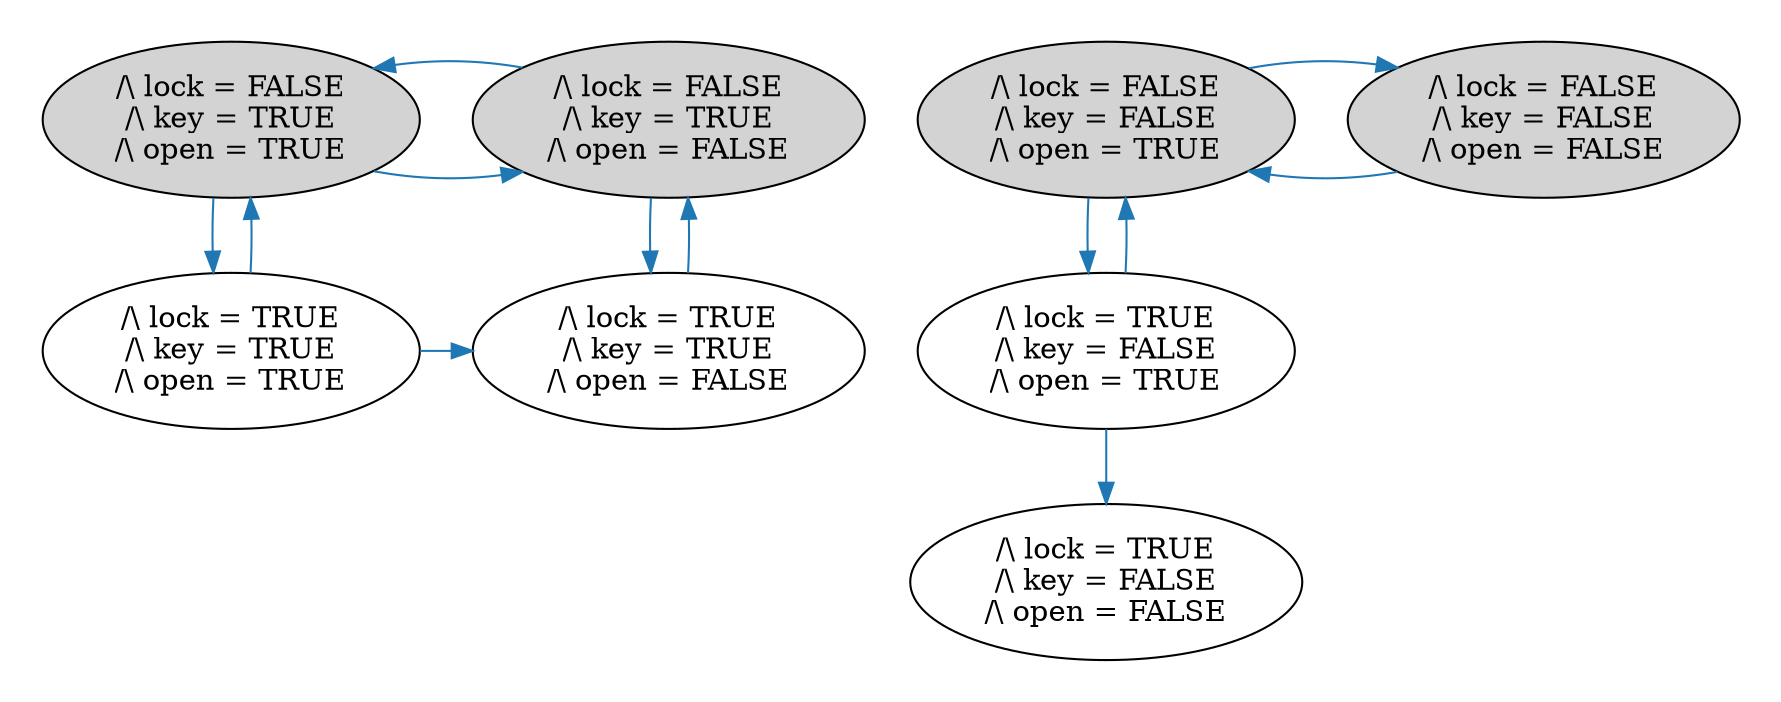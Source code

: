 strict digraph DiskGraph {
edge [colorscheme="paired12"]
nodesep=0.35;
subgraph cluster_graph {
color="white";
-4643901973214512148 [style = filled] [label="/\\ lock = FALSE
/\\ key = FALSE
/\\ open = FALSE"]
-7187128789291601308 [style = filled] [label="/\\ lock = FALSE
/\\ key = TRUE
/\\ open = FALSE"]
110670996476845769 [style = filled] [label="/\\ lock = FALSE
/\\ key = FALSE
/\\ open = TRUE"]
2469825393728329537 [style = filled] [label="/\\ lock = FALSE
/\\ key = TRUE
/\\ open = TRUE"]
2469825393728329537 -> -2468878316937380448 [label="" color="2" fontcolor="2"];
-2468878316937380448 [label="/\\ lock = TRUE
/\\ key = TRUE
/\\ open = TRUE"];
110670996476845769 -> -111618077555018712 [label="" color="2" fontcolor="2"];
-111618077555018712 [label="/\\ lock = TRUE
/\\ key = FALSE
/\\ open = TRUE"];
-4643901973214512148 -> 110670996476845769 [label="" color="2" fontcolor="2"];
-7187128789291601308 -> 7185613247799138437 [label="" color="2" fontcolor="2"];
7185613247799138437 [label="/\\ lock = TRUE
/\\ key = TRUE
/\\ open = FALSE"];
-2468878316937380448 -> 2469825393728329537 [label="" color="2" fontcolor="2"];
110670996476845769 -> -4643901973214512148 [label="" color="2" fontcolor="2"];
2469825393728329537 -> -2468878316937380448 [label="" color="2" fontcolor="2"];
-111618077555018712 -> 110670996476845769 [label="" color="2" fontcolor="2"];
-111618077555018712 -> 4645417519009681677 [label="" color="2" fontcolor="2"];
4645417519009681677 [label="/\\ lock = TRUE
/\\ key = FALSE
/\\ open = FALSE"];
2469825393728329537 -> -7187128789291601308 [label="" color="2" fontcolor="2"];
-2468878316937380448 -> 2469825393728329537 [label="" color="2" fontcolor="2"];
-7187128789291601308 -> 2469825393728329537 [label="" color="2" fontcolor="2"];
-2468878316937380448 -> 7185613247799138437 [label="" color="2" fontcolor="2"];
7185613247799138437 -> -7187128789291601308 [label="" color="2" fontcolor="2"];
{rank = same; 2469825393728329537;-4643901973214512148;-7187128789291601308;110670996476845769;}
{rank = same; -2468878316937380448;7185613247799138437;-111618077555018712;}
}
}